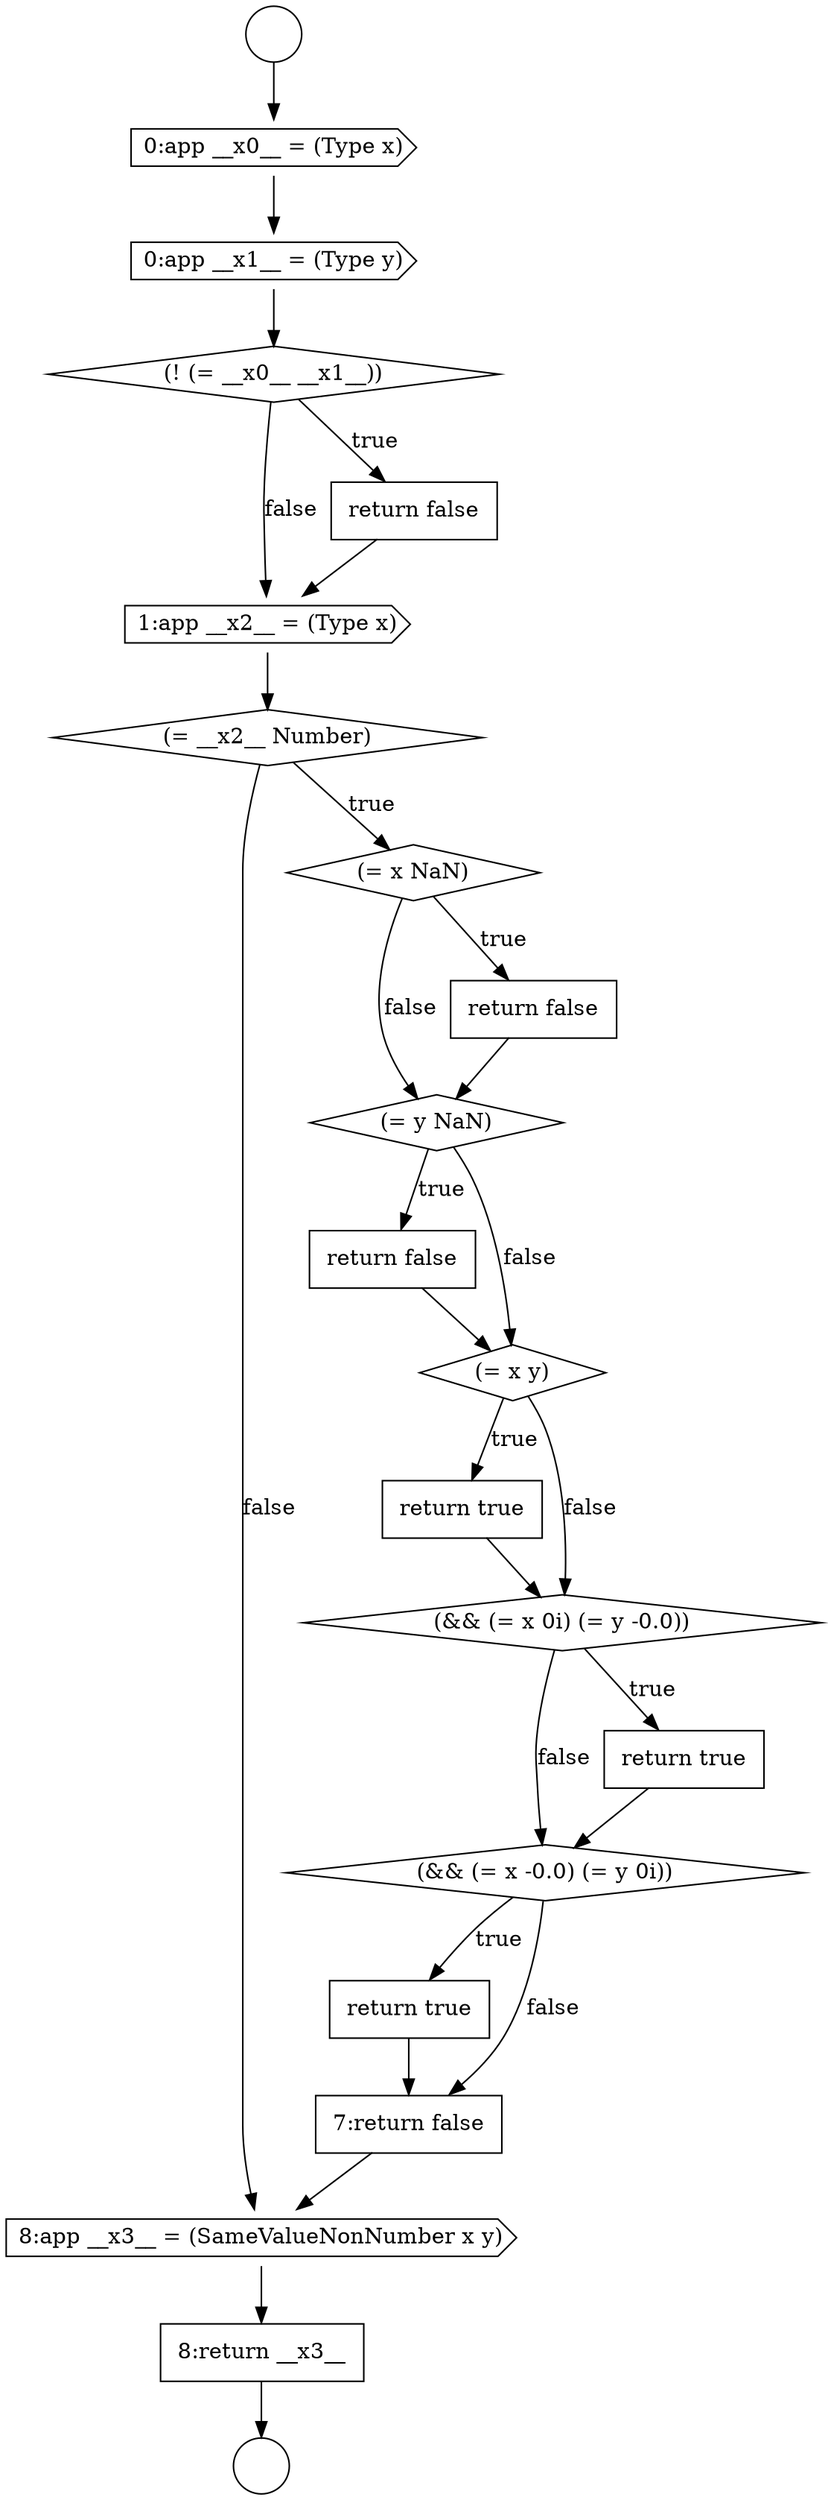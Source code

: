 digraph {
  node760 [shape=none, margin=0, label=<<font color="black">
    <table border="0" cellborder="1" cellspacing="0" cellpadding="10">
      <tr><td align="left">8:return __x3__</td></tr>
    </table>
  </font>> color="black" fillcolor="white" style=filled]
  node741 [shape=circle label=" " color="black" fillcolor="white" style=filled]
  node747 [shape=diamond, label=<<font color="black">(= __x2__ Number)</font>> color="black" fillcolor="white" style=filled]
  node751 [shape=none, margin=0, label=<<font color="black">
    <table border="0" cellborder="1" cellspacing="0" cellpadding="10">
      <tr><td align="left">return false</td></tr>
    </table>
  </font>> color="black" fillcolor="white" style=filled]
  node756 [shape=diamond, label=<<font color="black">(&amp;&amp; (= x -0.0) (= y 0i))</font>> color="black" fillcolor="white" style=filled]
  node746 [shape=cds, label=<<font color="black">1:app __x2__ = (Type x)</font>> color="black" fillcolor="white" style=filled]
  node757 [shape=none, margin=0, label=<<font color="black">
    <table border="0" cellborder="1" cellspacing="0" cellpadding="10">
      <tr><td align="left">return true</td></tr>
    </table>
  </font>> color="black" fillcolor="white" style=filled]
  node742 [shape=cds, label=<<font color="black">0:app __x0__ = (Type x)</font>> color="black" fillcolor="white" style=filled]
  node753 [shape=none, margin=0, label=<<font color="black">
    <table border="0" cellborder="1" cellspacing="0" cellpadding="10">
      <tr><td align="left">return true</td></tr>
    </table>
  </font>> color="black" fillcolor="white" style=filled]
  node743 [shape=cds, label=<<font color="black">0:app __x1__ = (Type y)</font>> color="black" fillcolor="white" style=filled]
  node758 [shape=none, margin=0, label=<<font color="black">
    <table border="0" cellborder="1" cellspacing="0" cellpadding="10">
      <tr><td align="left">7:return false</td></tr>
    </table>
  </font>> color="black" fillcolor="white" style=filled]
  node744 [shape=diamond, label=<<font color="black">(! (= __x0__ __x1__))</font>> color="black" fillcolor="white" style=filled]
  node759 [shape=cds, label=<<font color="black">8:app __x3__ = (SameValueNonNumber x y)</font>> color="black" fillcolor="white" style=filled]
  node748 [shape=diamond, label=<<font color="black">(= x NaN)</font>> color="black" fillcolor="white" style=filled]
  node752 [shape=diamond, label=<<font color="black">(= x y)</font>> color="black" fillcolor="white" style=filled]
  node740 [shape=circle label=" " color="black" fillcolor="white" style=filled]
  node755 [shape=none, margin=0, label=<<font color="black">
    <table border="0" cellborder="1" cellspacing="0" cellpadding="10">
      <tr><td align="left">return true</td></tr>
    </table>
  </font>> color="black" fillcolor="white" style=filled]
  node750 [shape=diamond, label=<<font color="black">(= y NaN)</font>> color="black" fillcolor="white" style=filled]
  node745 [shape=none, margin=0, label=<<font color="black">
    <table border="0" cellborder="1" cellspacing="0" cellpadding="10">
      <tr><td align="left">return false</td></tr>
    </table>
  </font>> color="black" fillcolor="white" style=filled]
  node749 [shape=none, margin=0, label=<<font color="black">
    <table border="0" cellborder="1" cellspacing="0" cellpadding="10">
      <tr><td align="left">return false</td></tr>
    </table>
  </font>> color="black" fillcolor="white" style=filled]
  node754 [shape=diamond, label=<<font color="black">(&amp;&amp; (= x 0i) (= y -0.0))</font>> color="black" fillcolor="white" style=filled]
  node749 -> node750 [ color="black"]
  node740 -> node742 [ color="black"]
  node750 -> node751 [label=<<font color="black">true</font>> color="black"]
  node750 -> node752 [label=<<font color="black">false</font>> color="black"]
  node746 -> node747 [ color="black"]
  node759 -> node760 [ color="black"]
  node752 -> node753 [label=<<font color="black">true</font>> color="black"]
  node752 -> node754 [label=<<font color="black">false</font>> color="black"]
  node754 -> node755 [label=<<font color="black">true</font>> color="black"]
  node754 -> node756 [label=<<font color="black">false</font>> color="black"]
  node755 -> node756 [ color="black"]
  node753 -> node754 [ color="black"]
  node744 -> node745 [label=<<font color="black">true</font>> color="black"]
  node744 -> node746 [label=<<font color="black">false</font>> color="black"]
  node745 -> node746 [ color="black"]
  node743 -> node744 [ color="black"]
  node751 -> node752 [ color="black"]
  node747 -> node748 [label=<<font color="black">true</font>> color="black"]
  node747 -> node759 [label=<<font color="black">false</font>> color="black"]
  node742 -> node743 [ color="black"]
  node760 -> node741 [ color="black"]
  node756 -> node757 [label=<<font color="black">true</font>> color="black"]
  node756 -> node758 [label=<<font color="black">false</font>> color="black"]
  node758 -> node759 [ color="black"]
  node757 -> node758 [ color="black"]
  node748 -> node749 [label=<<font color="black">true</font>> color="black"]
  node748 -> node750 [label=<<font color="black">false</font>> color="black"]
}
